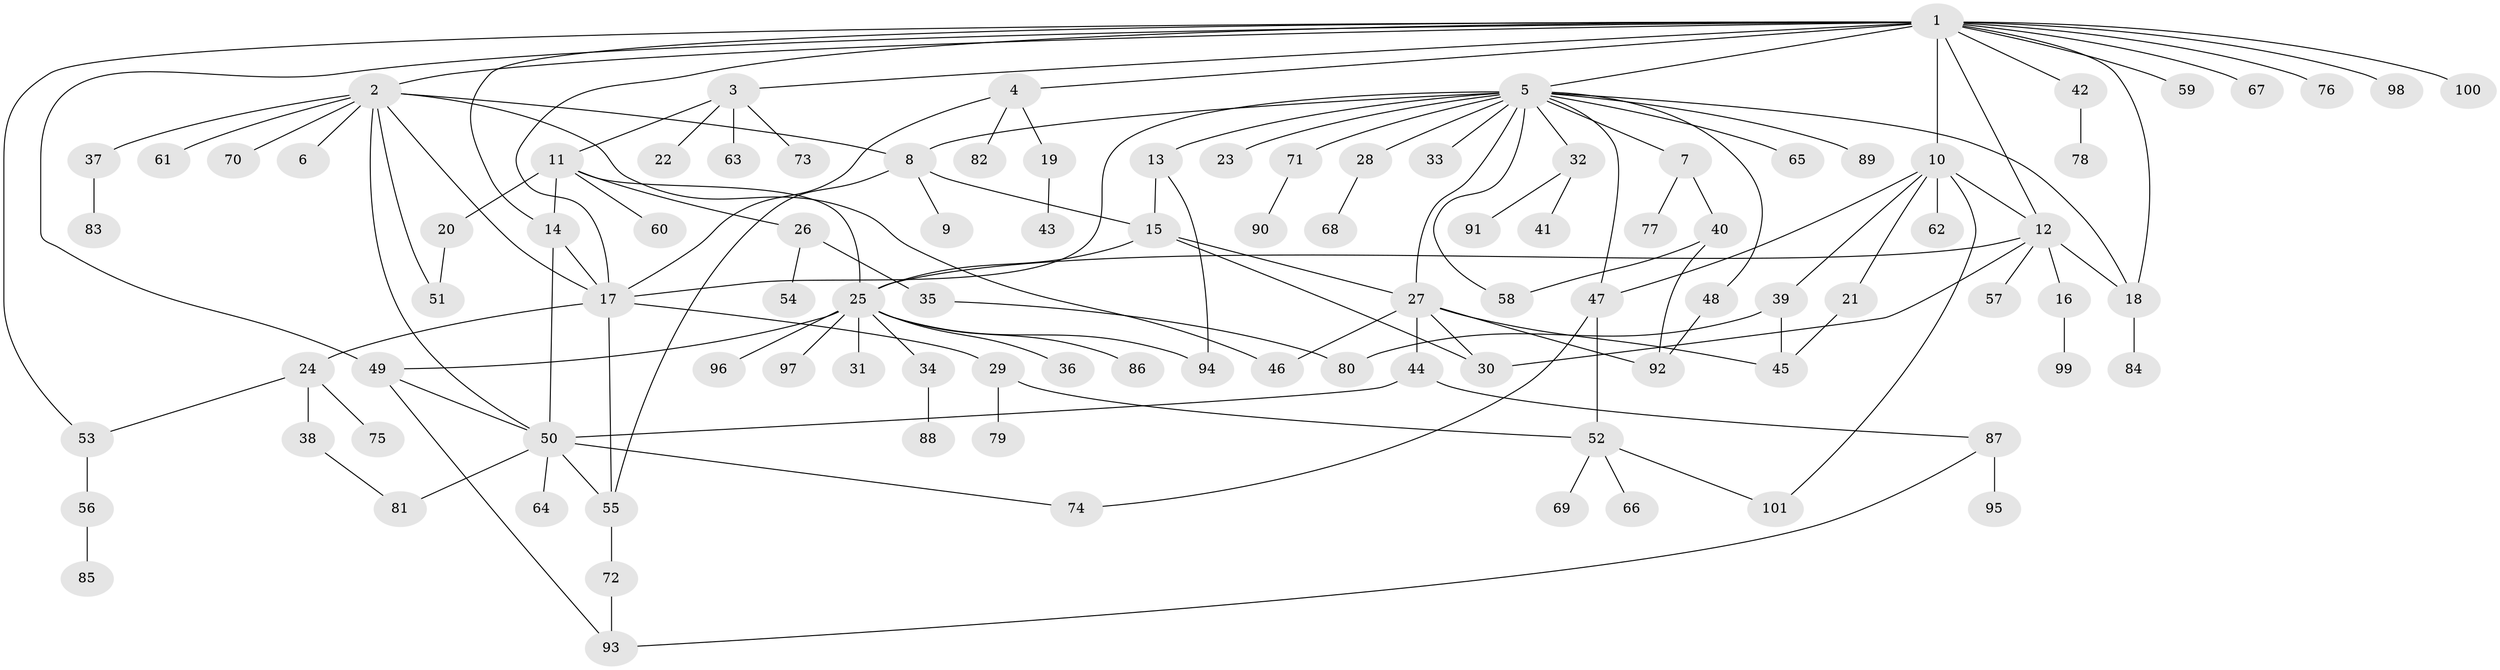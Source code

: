 // Generated by graph-tools (version 1.1) at 2025/14/03/09/25 04:14:44]
// undirected, 101 vertices, 138 edges
graph export_dot {
graph [start="1"]
  node [color=gray90,style=filled];
  1;
  2;
  3;
  4;
  5;
  6;
  7;
  8;
  9;
  10;
  11;
  12;
  13;
  14;
  15;
  16;
  17;
  18;
  19;
  20;
  21;
  22;
  23;
  24;
  25;
  26;
  27;
  28;
  29;
  30;
  31;
  32;
  33;
  34;
  35;
  36;
  37;
  38;
  39;
  40;
  41;
  42;
  43;
  44;
  45;
  46;
  47;
  48;
  49;
  50;
  51;
  52;
  53;
  54;
  55;
  56;
  57;
  58;
  59;
  60;
  61;
  62;
  63;
  64;
  65;
  66;
  67;
  68;
  69;
  70;
  71;
  72;
  73;
  74;
  75;
  76;
  77;
  78;
  79;
  80;
  81;
  82;
  83;
  84;
  85;
  86;
  87;
  88;
  89;
  90;
  91;
  92;
  93;
  94;
  95;
  96;
  97;
  98;
  99;
  100;
  101;
  1 -- 2;
  1 -- 3;
  1 -- 4;
  1 -- 5;
  1 -- 10;
  1 -- 12;
  1 -- 14;
  1 -- 17;
  1 -- 18;
  1 -- 42;
  1 -- 49;
  1 -- 53;
  1 -- 59;
  1 -- 67;
  1 -- 76;
  1 -- 98;
  1 -- 100;
  2 -- 6;
  2 -- 8;
  2 -- 17;
  2 -- 37;
  2 -- 46;
  2 -- 50;
  2 -- 51;
  2 -- 61;
  2 -- 70;
  3 -- 11;
  3 -- 22;
  3 -- 63;
  3 -- 73;
  4 -- 17;
  4 -- 19;
  4 -- 82;
  5 -- 7;
  5 -- 8;
  5 -- 13;
  5 -- 17;
  5 -- 18;
  5 -- 23;
  5 -- 27;
  5 -- 28;
  5 -- 32;
  5 -- 33;
  5 -- 47;
  5 -- 48;
  5 -- 58;
  5 -- 65;
  5 -- 71;
  5 -- 89;
  7 -- 40;
  7 -- 77;
  8 -- 9;
  8 -- 15;
  8 -- 55;
  10 -- 12;
  10 -- 21;
  10 -- 39;
  10 -- 47;
  10 -- 62;
  10 -- 101;
  11 -- 14;
  11 -- 20;
  11 -- 25;
  11 -- 26;
  11 -- 60;
  12 -- 16;
  12 -- 18;
  12 -- 25;
  12 -- 30;
  12 -- 57;
  13 -- 15;
  13 -- 94;
  14 -- 17;
  14 -- 50;
  15 -- 25;
  15 -- 27;
  15 -- 30;
  16 -- 99;
  17 -- 24;
  17 -- 29;
  17 -- 55;
  18 -- 84;
  19 -- 43;
  20 -- 51;
  21 -- 45;
  24 -- 38;
  24 -- 53;
  24 -- 75;
  25 -- 31;
  25 -- 34;
  25 -- 36;
  25 -- 49;
  25 -- 86;
  25 -- 94;
  25 -- 96;
  25 -- 97;
  26 -- 35;
  26 -- 54;
  27 -- 30;
  27 -- 44;
  27 -- 45;
  27 -- 46;
  27 -- 92;
  28 -- 68;
  29 -- 52;
  29 -- 79;
  32 -- 41;
  32 -- 91;
  34 -- 88;
  35 -- 80;
  37 -- 83;
  38 -- 81;
  39 -- 45;
  39 -- 80;
  40 -- 58;
  40 -- 92;
  42 -- 78;
  44 -- 50;
  44 -- 87;
  47 -- 52;
  47 -- 74;
  48 -- 92;
  49 -- 50;
  49 -- 93;
  50 -- 55;
  50 -- 64;
  50 -- 74;
  50 -- 81;
  52 -- 66;
  52 -- 69;
  52 -- 101;
  53 -- 56;
  55 -- 72;
  56 -- 85;
  71 -- 90;
  72 -- 93;
  87 -- 93;
  87 -- 95;
}
